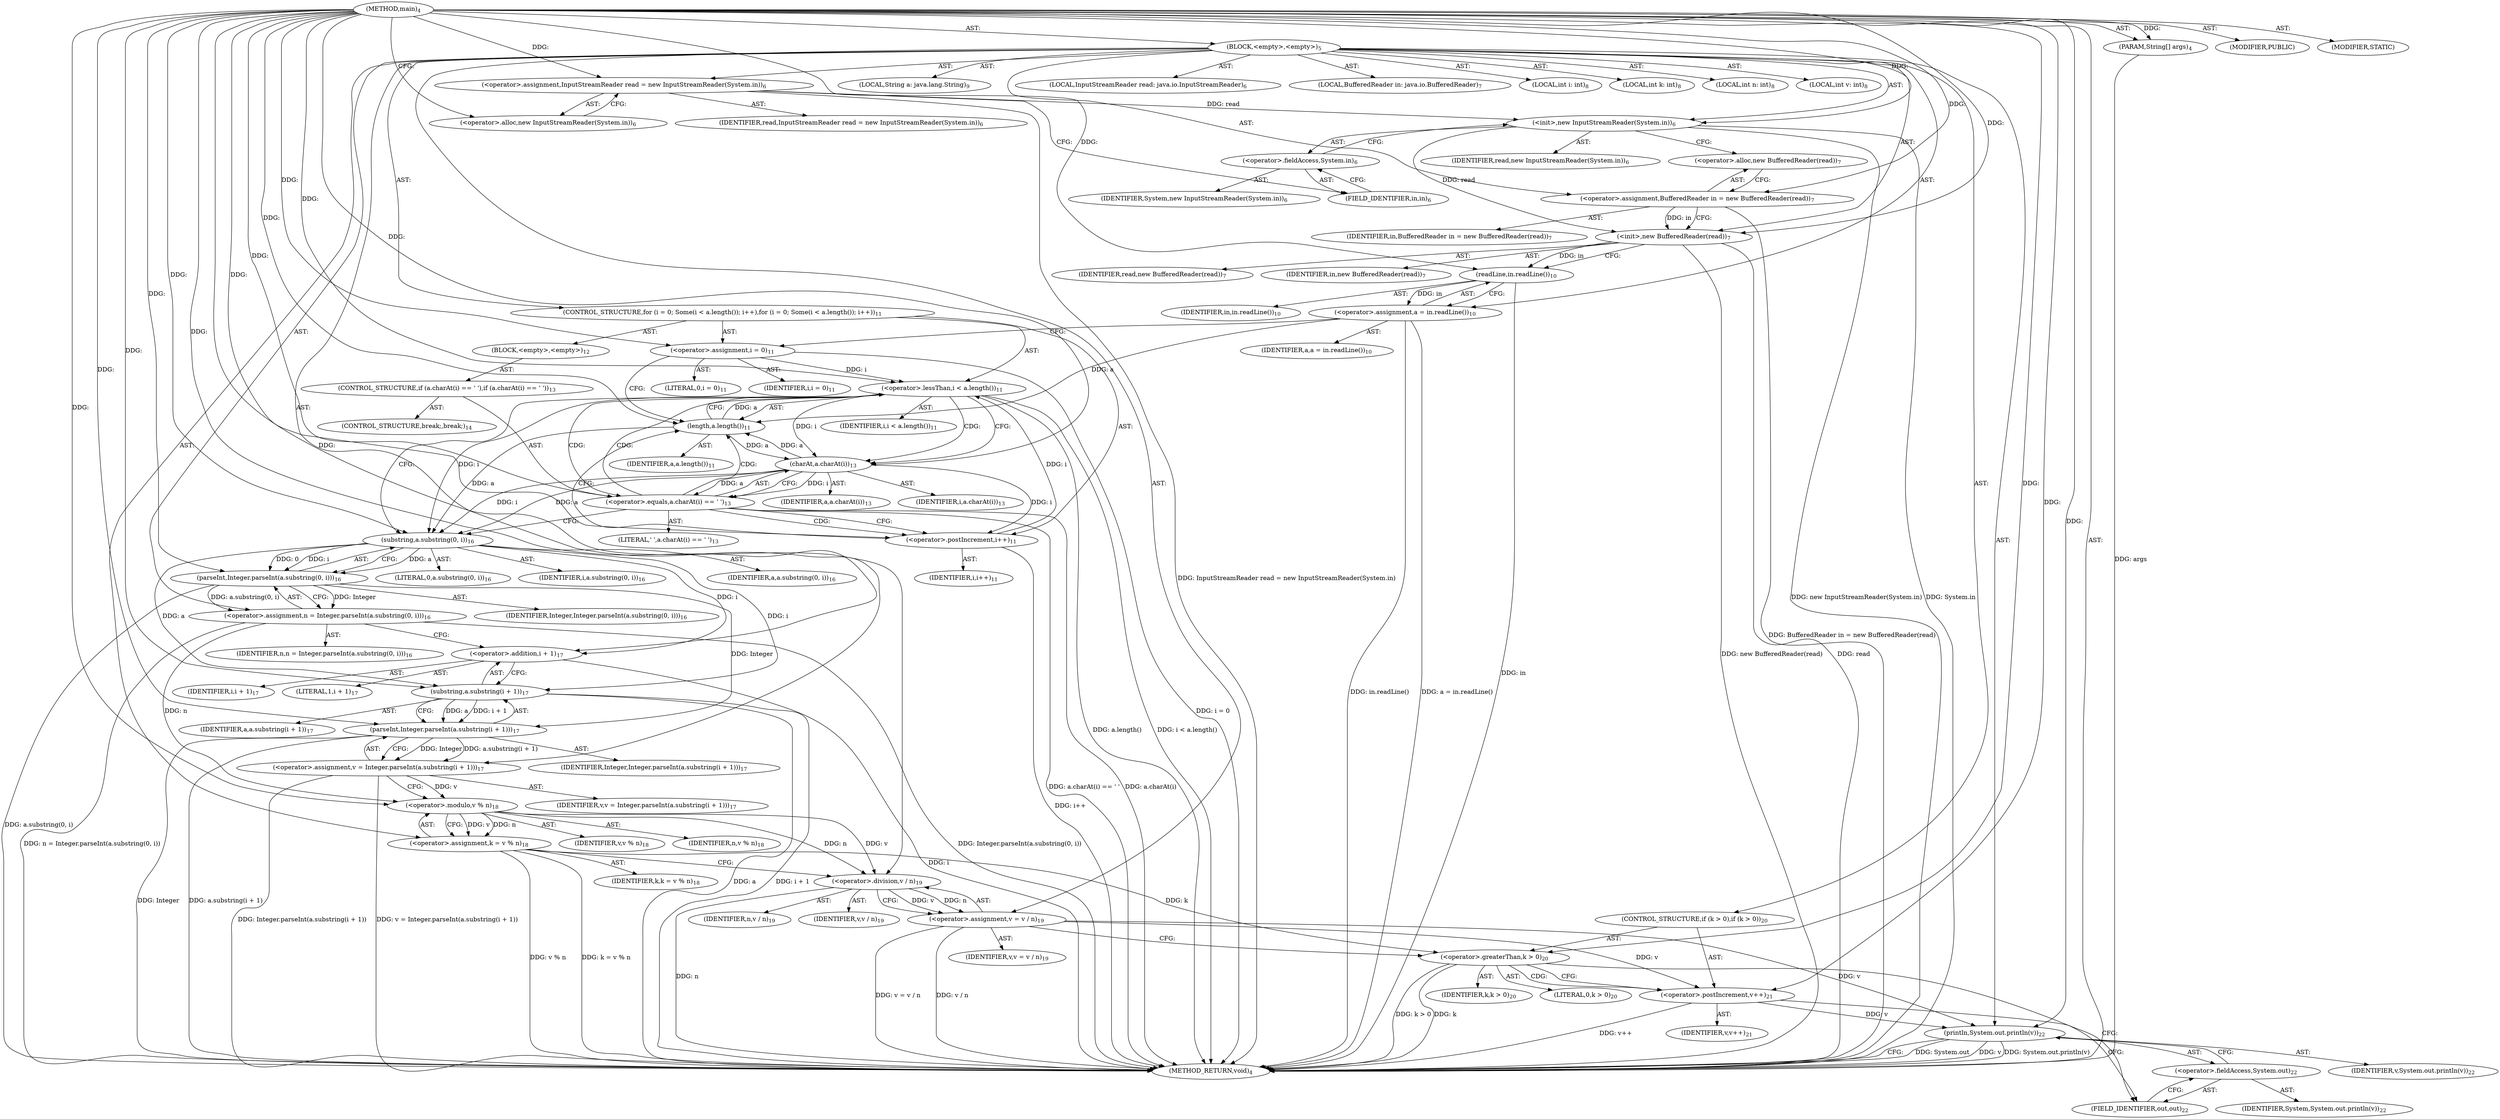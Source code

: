 digraph "main" {  
"21" [label = <(METHOD,main)<SUB>4</SUB>> ]
"22" [label = <(PARAM,String[] args)<SUB>4</SUB>> ]
"23" [label = <(BLOCK,&lt;empty&gt;,&lt;empty&gt;)<SUB>5</SUB>> ]
"4" [label = <(LOCAL,InputStreamReader read: java.io.InputStreamReader)<SUB>6</SUB>> ]
"24" [label = <(&lt;operator&gt;.assignment,InputStreamReader read = new InputStreamReader(System.in))<SUB>6</SUB>> ]
"25" [label = <(IDENTIFIER,read,InputStreamReader read = new InputStreamReader(System.in))<SUB>6</SUB>> ]
"26" [label = <(&lt;operator&gt;.alloc,new InputStreamReader(System.in))<SUB>6</SUB>> ]
"27" [label = <(&lt;init&gt;,new InputStreamReader(System.in))<SUB>6</SUB>> ]
"3" [label = <(IDENTIFIER,read,new InputStreamReader(System.in))<SUB>6</SUB>> ]
"28" [label = <(&lt;operator&gt;.fieldAccess,System.in)<SUB>6</SUB>> ]
"29" [label = <(IDENTIFIER,System,new InputStreamReader(System.in))<SUB>6</SUB>> ]
"30" [label = <(FIELD_IDENTIFIER,in,in)<SUB>6</SUB>> ]
"6" [label = <(LOCAL,BufferedReader in: java.io.BufferedReader)<SUB>7</SUB>> ]
"31" [label = <(&lt;operator&gt;.assignment,BufferedReader in = new BufferedReader(read))<SUB>7</SUB>> ]
"32" [label = <(IDENTIFIER,in,BufferedReader in = new BufferedReader(read))<SUB>7</SUB>> ]
"33" [label = <(&lt;operator&gt;.alloc,new BufferedReader(read))<SUB>7</SUB>> ]
"34" [label = <(&lt;init&gt;,new BufferedReader(read))<SUB>7</SUB>> ]
"5" [label = <(IDENTIFIER,in,new BufferedReader(read))<SUB>7</SUB>> ]
"35" [label = <(IDENTIFIER,read,new BufferedReader(read))<SUB>7</SUB>> ]
"36" [label = <(LOCAL,int i: int)<SUB>8</SUB>> ]
"37" [label = <(LOCAL,int k: int)<SUB>8</SUB>> ]
"38" [label = <(LOCAL,int n: int)<SUB>8</SUB>> ]
"39" [label = <(LOCAL,int v: int)<SUB>8</SUB>> ]
"40" [label = <(LOCAL,String a: java.lang.String)<SUB>9</SUB>> ]
"41" [label = <(&lt;operator&gt;.assignment,a = in.readLine())<SUB>10</SUB>> ]
"42" [label = <(IDENTIFIER,a,a = in.readLine())<SUB>10</SUB>> ]
"43" [label = <(readLine,in.readLine())<SUB>10</SUB>> ]
"44" [label = <(IDENTIFIER,in,in.readLine())<SUB>10</SUB>> ]
"45" [label = <(CONTROL_STRUCTURE,for (i = 0; Some(i &lt; a.length()); i++),for (i = 0; Some(i &lt; a.length()); i++))<SUB>11</SUB>> ]
"46" [label = <(&lt;operator&gt;.assignment,i = 0)<SUB>11</SUB>> ]
"47" [label = <(IDENTIFIER,i,i = 0)<SUB>11</SUB>> ]
"48" [label = <(LITERAL,0,i = 0)<SUB>11</SUB>> ]
"49" [label = <(&lt;operator&gt;.lessThan,i &lt; a.length())<SUB>11</SUB>> ]
"50" [label = <(IDENTIFIER,i,i &lt; a.length())<SUB>11</SUB>> ]
"51" [label = <(length,a.length())<SUB>11</SUB>> ]
"52" [label = <(IDENTIFIER,a,a.length())<SUB>11</SUB>> ]
"53" [label = <(&lt;operator&gt;.postIncrement,i++)<SUB>11</SUB>> ]
"54" [label = <(IDENTIFIER,i,i++)<SUB>11</SUB>> ]
"55" [label = <(BLOCK,&lt;empty&gt;,&lt;empty&gt;)<SUB>12</SUB>> ]
"56" [label = <(CONTROL_STRUCTURE,if (a.charAt(i) == ' '),if (a.charAt(i) == ' '))<SUB>13</SUB>> ]
"57" [label = <(&lt;operator&gt;.equals,a.charAt(i) == ' ')<SUB>13</SUB>> ]
"58" [label = <(charAt,a.charAt(i))<SUB>13</SUB>> ]
"59" [label = <(IDENTIFIER,a,a.charAt(i))<SUB>13</SUB>> ]
"60" [label = <(IDENTIFIER,i,a.charAt(i))<SUB>13</SUB>> ]
"61" [label = <(LITERAL,' ',a.charAt(i) == ' ')<SUB>13</SUB>> ]
"62" [label = <(CONTROL_STRUCTURE,break;,break;)<SUB>14</SUB>> ]
"63" [label = <(&lt;operator&gt;.assignment,n = Integer.parseInt(a.substring(0, i)))<SUB>16</SUB>> ]
"64" [label = <(IDENTIFIER,n,n = Integer.parseInt(a.substring(0, i)))<SUB>16</SUB>> ]
"65" [label = <(parseInt,Integer.parseInt(a.substring(0, i)))<SUB>16</SUB>> ]
"66" [label = <(IDENTIFIER,Integer,Integer.parseInt(a.substring(0, i)))<SUB>16</SUB>> ]
"67" [label = <(substring,a.substring(0, i))<SUB>16</SUB>> ]
"68" [label = <(IDENTIFIER,a,a.substring(0, i))<SUB>16</SUB>> ]
"69" [label = <(LITERAL,0,a.substring(0, i))<SUB>16</SUB>> ]
"70" [label = <(IDENTIFIER,i,a.substring(0, i))<SUB>16</SUB>> ]
"71" [label = <(&lt;operator&gt;.assignment,v = Integer.parseInt(a.substring(i + 1)))<SUB>17</SUB>> ]
"72" [label = <(IDENTIFIER,v,v = Integer.parseInt(a.substring(i + 1)))<SUB>17</SUB>> ]
"73" [label = <(parseInt,Integer.parseInt(a.substring(i + 1)))<SUB>17</SUB>> ]
"74" [label = <(IDENTIFIER,Integer,Integer.parseInt(a.substring(i + 1)))<SUB>17</SUB>> ]
"75" [label = <(substring,a.substring(i + 1))<SUB>17</SUB>> ]
"76" [label = <(IDENTIFIER,a,a.substring(i + 1))<SUB>17</SUB>> ]
"77" [label = <(&lt;operator&gt;.addition,i + 1)<SUB>17</SUB>> ]
"78" [label = <(IDENTIFIER,i,i + 1)<SUB>17</SUB>> ]
"79" [label = <(LITERAL,1,i + 1)<SUB>17</SUB>> ]
"80" [label = <(&lt;operator&gt;.assignment,k = v % n)<SUB>18</SUB>> ]
"81" [label = <(IDENTIFIER,k,k = v % n)<SUB>18</SUB>> ]
"82" [label = <(&lt;operator&gt;.modulo,v % n)<SUB>18</SUB>> ]
"83" [label = <(IDENTIFIER,v,v % n)<SUB>18</SUB>> ]
"84" [label = <(IDENTIFIER,n,v % n)<SUB>18</SUB>> ]
"85" [label = <(&lt;operator&gt;.assignment,v = v / n)<SUB>19</SUB>> ]
"86" [label = <(IDENTIFIER,v,v = v / n)<SUB>19</SUB>> ]
"87" [label = <(&lt;operator&gt;.division,v / n)<SUB>19</SUB>> ]
"88" [label = <(IDENTIFIER,v,v / n)<SUB>19</SUB>> ]
"89" [label = <(IDENTIFIER,n,v / n)<SUB>19</SUB>> ]
"90" [label = <(CONTROL_STRUCTURE,if (k &gt; 0),if (k &gt; 0))<SUB>20</SUB>> ]
"91" [label = <(&lt;operator&gt;.greaterThan,k &gt; 0)<SUB>20</SUB>> ]
"92" [label = <(IDENTIFIER,k,k &gt; 0)<SUB>20</SUB>> ]
"93" [label = <(LITERAL,0,k &gt; 0)<SUB>20</SUB>> ]
"94" [label = <(&lt;operator&gt;.postIncrement,v++)<SUB>21</SUB>> ]
"95" [label = <(IDENTIFIER,v,v++)<SUB>21</SUB>> ]
"96" [label = <(println,System.out.println(v))<SUB>22</SUB>> ]
"97" [label = <(&lt;operator&gt;.fieldAccess,System.out)<SUB>22</SUB>> ]
"98" [label = <(IDENTIFIER,System,System.out.println(v))<SUB>22</SUB>> ]
"99" [label = <(FIELD_IDENTIFIER,out,out)<SUB>22</SUB>> ]
"100" [label = <(IDENTIFIER,v,System.out.println(v))<SUB>22</SUB>> ]
"101" [label = <(MODIFIER,PUBLIC)> ]
"102" [label = <(MODIFIER,STATIC)> ]
"103" [label = <(METHOD_RETURN,void)<SUB>4</SUB>> ]
  "21" -> "22"  [ label = "AST: "] 
  "21" -> "23"  [ label = "AST: "] 
  "21" -> "101"  [ label = "AST: "] 
  "21" -> "102"  [ label = "AST: "] 
  "21" -> "103"  [ label = "AST: "] 
  "23" -> "4"  [ label = "AST: "] 
  "23" -> "24"  [ label = "AST: "] 
  "23" -> "27"  [ label = "AST: "] 
  "23" -> "6"  [ label = "AST: "] 
  "23" -> "31"  [ label = "AST: "] 
  "23" -> "34"  [ label = "AST: "] 
  "23" -> "36"  [ label = "AST: "] 
  "23" -> "37"  [ label = "AST: "] 
  "23" -> "38"  [ label = "AST: "] 
  "23" -> "39"  [ label = "AST: "] 
  "23" -> "40"  [ label = "AST: "] 
  "23" -> "41"  [ label = "AST: "] 
  "23" -> "45"  [ label = "AST: "] 
  "23" -> "63"  [ label = "AST: "] 
  "23" -> "71"  [ label = "AST: "] 
  "23" -> "80"  [ label = "AST: "] 
  "23" -> "85"  [ label = "AST: "] 
  "23" -> "90"  [ label = "AST: "] 
  "23" -> "96"  [ label = "AST: "] 
  "24" -> "25"  [ label = "AST: "] 
  "24" -> "26"  [ label = "AST: "] 
  "27" -> "3"  [ label = "AST: "] 
  "27" -> "28"  [ label = "AST: "] 
  "28" -> "29"  [ label = "AST: "] 
  "28" -> "30"  [ label = "AST: "] 
  "31" -> "32"  [ label = "AST: "] 
  "31" -> "33"  [ label = "AST: "] 
  "34" -> "5"  [ label = "AST: "] 
  "34" -> "35"  [ label = "AST: "] 
  "41" -> "42"  [ label = "AST: "] 
  "41" -> "43"  [ label = "AST: "] 
  "43" -> "44"  [ label = "AST: "] 
  "45" -> "46"  [ label = "AST: "] 
  "45" -> "49"  [ label = "AST: "] 
  "45" -> "53"  [ label = "AST: "] 
  "45" -> "55"  [ label = "AST: "] 
  "46" -> "47"  [ label = "AST: "] 
  "46" -> "48"  [ label = "AST: "] 
  "49" -> "50"  [ label = "AST: "] 
  "49" -> "51"  [ label = "AST: "] 
  "51" -> "52"  [ label = "AST: "] 
  "53" -> "54"  [ label = "AST: "] 
  "55" -> "56"  [ label = "AST: "] 
  "56" -> "57"  [ label = "AST: "] 
  "56" -> "62"  [ label = "AST: "] 
  "57" -> "58"  [ label = "AST: "] 
  "57" -> "61"  [ label = "AST: "] 
  "58" -> "59"  [ label = "AST: "] 
  "58" -> "60"  [ label = "AST: "] 
  "63" -> "64"  [ label = "AST: "] 
  "63" -> "65"  [ label = "AST: "] 
  "65" -> "66"  [ label = "AST: "] 
  "65" -> "67"  [ label = "AST: "] 
  "67" -> "68"  [ label = "AST: "] 
  "67" -> "69"  [ label = "AST: "] 
  "67" -> "70"  [ label = "AST: "] 
  "71" -> "72"  [ label = "AST: "] 
  "71" -> "73"  [ label = "AST: "] 
  "73" -> "74"  [ label = "AST: "] 
  "73" -> "75"  [ label = "AST: "] 
  "75" -> "76"  [ label = "AST: "] 
  "75" -> "77"  [ label = "AST: "] 
  "77" -> "78"  [ label = "AST: "] 
  "77" -> "79"  [ label = "AST: "] 
  "80" -> "81"  [ label = "AST: "] 
  "80" -> "82"  [ label = "AST: "] 
  "82" -> "83"  [ label = "AST: "] 
  "82" -> "84"  [ label = "AST: "] 
  "85" -> "86"  [ label = "AST: "] 
  "85" -> "87"  [ label = "AST: "] 
  "87" -> "88"  [ label = "AST: "] 
  "87" -> "89"  [ label = "AST: "] 
  "90" -> "91"  [ label = "AST: "] 
  "90" -> "94"  [ label = "AST: "] 
  "91" -> "92"  [ label = "AST: "] 
  "91" -> "93"  [ label = "AST: "] 
  "94" -> "95"  [ label = "AST: "] 
  "96" -> "97"  [ label = "AST: "] 
  "96" -> "100"  [ label = "AST: "] 
  "97" -> "98"  [ label = "AST: "] 
  "97" -> "99"  [ label = "AST: "] 
  "24" -> "30"  [ label = "CFG: "] 
  "27" -> "33"  [ label = "CFG: "] 
  "31" -> "34"  [ label = "CFG: "] 
  "34" -> "43"  [ label = "CFG: "] 
  "41" -> "46"  [ label = "CFG: "] 
  "63" -> "77"  [ label = "CFG: "] 
  "71" -> "82"  [ label = "CFG: "] 
  "80" -> "87"  [ label = "CFG: "] 
  "85" -> "91"  [ label = "CFG: "] 
  "96" -> "103"  [ label = "CFG: "] 
  "26" -> "24"  [ label = "CFG: "] 
  "28" -> "27"  [ label = "CFG: "] 
  "33" -> "31"  [ label = "CFG: "] 
  "43" -> "41"  [ label = "CFG: "] 
  "46" -> "51"  [ label = "CFG: "] 
  "49" -> "58"  [ label = "CFG: "] 
  "49" -> "67"  [ label = "CFG: "] 
  "53" -> "51"  [ label = "CFG: "] 
  "65" -> "63"  [ label = "CFG: "] 
  "73" -> "71"  [ label = "CFG: "] 
  "82" -> "80"  [ label = "CFG: "] 
  "87" -> "85"  [ label = "CFG: "] 
  "91" -> "94"  [ label = "CFG: "] 
  "91" -> "99"  [ label = "CFG: "] 
  "94" -> "99"  [ label = "CFG: "] 
  "97" -> "96"  [ label = "CFG: "] 
  "30" -> "28"  [ label = "CFG: "] 
  "51" -> "49"  [ label = "CFG: "] 
  "67" -> "65"  [ label = "CFG: "] 
  "75" -> "73"  [ label = "CFG: "] 
  "99" -> "97"  [ label = "CFG: "] 
  "57" -> "67"  [ label = "CFG: "] 
  "57" -> "53"  [ label = "CFG: "] 
  "77" -> "75"  [ label = "CFG: "] 
  "58" -> "57"  [ label = "CFG: "] 
  "21" -> "26"  [ label = "CFG: "] 
  "22" -> "103"  [ label = "DDG: args"] 
  "24" -> "103"  [ label = "DDG: InputStreamReader read = new InputStreamReader(System.in)"] 
  "27" -> "103"  [ label = "DDG: System.in"] 
  "27" -> "103"  [ label = "DDG: new InputStreamReader(System.in)"] 
  "31" -> "103"  [ label = "DDG: BufferedReader in = new BufferedReader(read)"] 
  "34" -> "103"  [ label = "DDG: read"] 
  "34" -> "103"  [ label = "DDG: new BufferedReader(read)"] 
  "43" -> "103"  [ label = "DDG: in"] 
  "41" -> "103"  [ label = "DDG: in.readLine()"] 
  "41" -> "103"  [ label = "DDG: a = in.readLine()"] 
  "46" -> "103"  [ label = "DDG: i = 0"] 
  "49" -> "103"  [ label = "DDG: a.length()"] 
  "49" -> "103"  [ label = "DDG: i &lt; a.length()"] 
  "57" -> "103"  [ label = "DDG: a.charAt(i)"] 
  "57" -> "103"  [ label = "DDG: a.charAt(i) == ' '"] 
  "53" -> "103"  [ label = "DDG: i++"] 
  "65" -> "103"  [ label = "DDG: a.substring(0, i)"] 
  "63" -> "103"  [ label = "DDG: Integer.parseInt(a.substring(0, i))"] 
  "63" -> "103"  [ label = "DDG: n = Integer.parseInt(a.substring(0, i))"] 
  "73" -> "103"  [ label = "DDG: Integer"] 
  "75" -> "103"  [ label = "DDG: a"] 
  "77" -> "103"  [ label = "DDG: i"] 
  "75" -> "103"  [ label = "DDG: i + 1"] 
  "73" -> "103"  [ label = "DDG: a.substring(i + 1)"] 
  "71" -> "103"  [ label = "DDG: Integer.parseInt(a.substring(i + 1))"] 
  "71" -> "103"  [ label = "DDG: v = Integer.parseInt(a.substring(i + 1))"] 
  "80" -> "103"  [ label = "DDG: v % n"] 
  "80" -> "103"  [ label = "DDG: k = v % n"] 
  "87" -> "103"  [ label = "DDG: n"] 
  "85" -> "103"  [ label = "DDG: v / n"] 
  "85" -> "103"  [ label = "DDG: v = v / n"] 
  "91" -> "103"  [ label = "DDG: k"] 
  "91" -> "103"  [ label = "DDG: k &gt; 0"] 
  "94" -> "103"  [ label = "DDG: v++"] 
  "96" -> "103"  [ label = "DDG: System.out"] 
  "96" -> "103"  [ label = "DDG: v"] 
  "96" -> "103"  [ label = "DDG: System.out.println(v)"] 
  "21" -> "22"  [ label = "DDG: "] 
  "21" -> "24"  [ label = "DDG: "] 
  "21" -> "31"  [ label = "DDG: "] 
  "43" -> "41"  [ label = "DDG: in"] 
  "65" -> "63"  [ label = "DDG: Integer"] 
  "65" -> "63"  [ label = "DDG: a.substring(0, i)"] 
  "73" -> "71"  [ label = "DDG: Integer"] 
  "73" -> "71"  [ label = "DDG: a.substring(i + 1)"] 
  "82" -> "80"  [ label = "DDG: v"] 
  "82" -> "80"  [ label = "DDG: n"] 
  "87" -> "85"  [ label = "DDG: v"] 
  "87" -> "85"  [ label = "DDG: n"] 
  "24" -> "27"  [ label = "DDG: read"] 
  "21" -> "27"  [ label = "DDG: "] 
  "31" -> "34"  [ label = "DDG: in"] 
  "21" -> "34"  [ label = "DDG: "] 
  "27" -> "34"  [ label = "DDG: read"] 
  "21" -> "46"  [ label = "DDG: "] 
  "85" -> "96"  [ label = "DDG: v"] 
  "94" -> "96"  [ label = "DDG: v"] 
  "21" -> "96"  [ label = "DDG: "] 
  "34" -> "43"  [ label = "DDG: in"] 
  "21" -> "43"  [ label = "DDG: "] 
  "46" -> "49"  [ label = "DDG: i"] 
  "53" -> "49"  [ label = "DDG: i"] 
  "21" -> "49"  [ label = "DDG: "] 
  "51" -> "49"  [ label = "DDG: a"] 
  "58" -> "53"  [ label = "DDG: i"] 
  "21" -> "53"  [ label = "DDG: "] 
  "21" -> "65"  [ label = "DDG: "] 
  "67" -> "65"  [ label = "DDG: a"] 
  "67" -> "65"  [ label = "DDG: 0"] 
  "67" -> "65"  [ label = "DDG: i"] 
  "65" -> "73"  [ label = "DDG: Integer"] 
  "21" -> "73"  [ label = "DDG: "] 
  "75" -> "73"  [ label = "DDG: a"] 
  "75" -> "73"  [ label = "DDG: i + 1"] 
  "71" -> "82"  [ label = "DDG: v"] 
  "21" -> "82"  [ label = "DDG: "] 
  "63" -> "82"  [ label = "DDG: n"] 
  "82" -> "87"  [ label = "DDG: v"] 
  "21" -> "87"  [ label = "DDG: "] 
  "82" -> "87"  [ label = "DDG: n"] 
  "80" -> "91"  [ label = "DDG: k"] 
  "21" -> "91"  [ label = "DDG: "] 
  "85" -> "94"  [ label = "DDG: v"] 
  "21" -> "94"  [ label = "DDG: "] 
  "41" -> "51"  [ label = "DDG: a"] 
  "58" -> "51"  [ label = "DDG: a"] 
  "21" -> "51"  [ label = "DDG: "] 
  "51" -> "67"  [ label = "DDG: a"] 
  "58" -> "67"  [ label = "DDG: a"] 
  "21" -> "67"  [ label = "DDG: "] 
  "49" -> "67"  [ label = "DDG: i"] 
  "58" -> "67"  [ label = "DDG: i"] 
  "67" -> "75"  [ label = "DDG: a"] 
  "21" -> "75"  [ label = "DDG: "] 
  "67" -> "75"  [ label = "DDG: i"] 
  "58" -> "57"  [ label = "DDG: a"] 
  "58" -> "57"  [ label = "DDG: i"] 
  "21" -> "57"  [ label = "DDG: "] 
  "67" -> "77"  [ label = "DDG: i"] 
  "21" -> "77"  [ label = "DDG: "] 
  "51" -> "58"  [ label = "DDG: a"] 
  "21" -> "58"  [ label = "DDG: "] 
  "49" -> "58"  [ label = "DDG: i"] 
  "49" -> "58"  [ label = "CDG: "] 
  "49" -> "57"  [ label = "CDG: "] 
  "91" -> "94"  [ label = "CDG: "] 
  "57" -> "49"  [ label = "CDG: "] 
  "57" -> "51"  [ label = "CDG: "] 
  "57" -> "53"  [ label = "CDG: "] 
}
